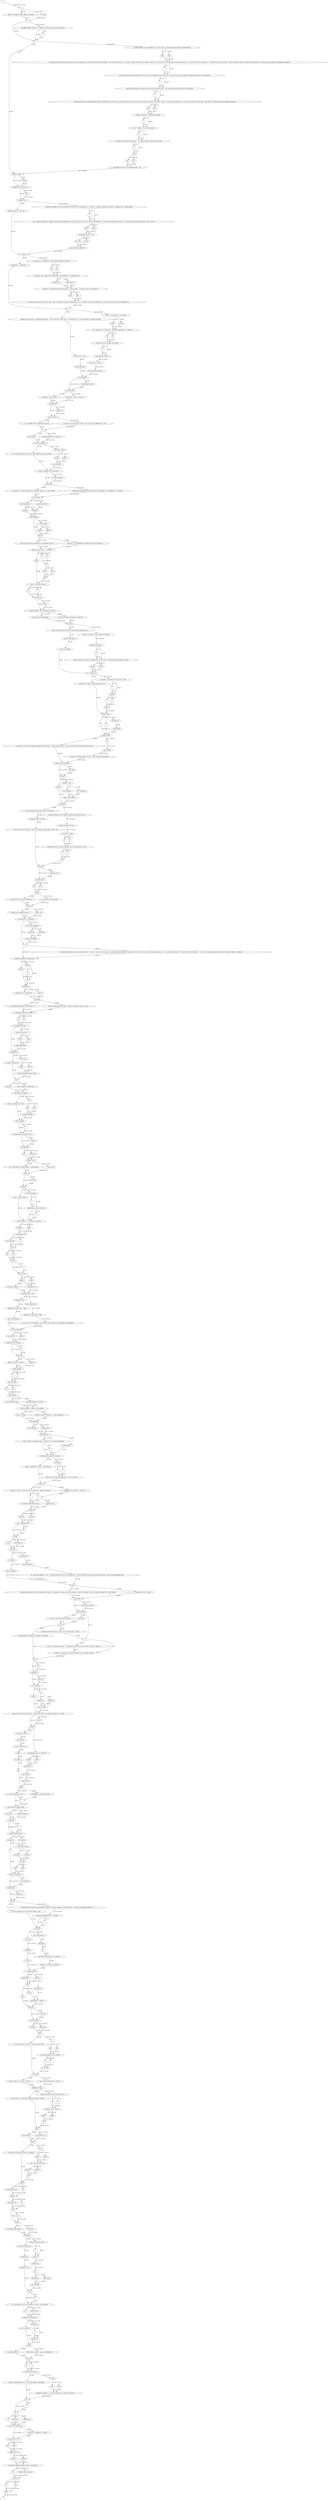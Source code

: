digraph G {
  v0 [label = ""];
  v1 [label = "§ "];
  v2 [label = "XXXVI . De quelques crimes difficiles à constater "];
  v3 [label = ". XXXI "];
  v4 [label = ". "];
  v5 [label = "Des délits difficiles à prouver . D ' APRÉS les principes que nous venons de poser "];
  v6 [label = ", "];
  v7 [label = "Il "];
  v8 [label = "paroîtra étrange à ceux qui réfléchissent , que la raison n ' ait presque jamais présidé à la législation des "];
  v9 [label = "y a "];
  v10 [label = "états "];
  v11 [label = "Etats "];
  v12 [label = ". Les crimes les plus atroces , les plus obscurs , les plus chimériques , & par conséquent les plus improbables , sont précisément ceux qu ' on a regardés comme constatés sur de simples conjectures , sur les preuves les moins solides & les plus équivoques . On croiroit que les loix & le magistrat n ' ont intérêt qu ' à prouver le délit , & non à chercher la vérité ; il semble que les législateurs n ' aient pas vu que le danger de condamner un innocent "];
  v13 [label = ", "];
  v14 [label = "croît en raison du peu de vraisemblance de son crime & de la probabilité de son innocence . On ne trouve point dans la plupart des hommes cette force & cette élévation "];
  v15 [label = ", "];
  v16 [label = "aussi nécessaires pour les grands crimes que pour les grandes vertus , cette énergie qui exalte à la fois les uns & les autres "];
  v17 [label = ", "];
  v18 [label = "au plus haut degré , & les produit presque toujours ensemble chez les nations qui se soutiennent moins par leur propre poids & la bonté constante de leurs loix , que par l ' activité du gouvernement & le concours des passions au bien public . Chez celles-là , les passions douces & affoiblies paroissent "];
  v19 [label = "plus "];
  v20 [label = "p1us "];
  v21 [label = "propres à maintenir l ' administration établie "];
  v22 [label = ", "];
  v23 [label = "qu ' à l ' améliorer . De ces observations "];
  v24 [label = ", "];
  v25 [label = "il résulte une conséquence importante , c ' est que les grands crimes dans une nation "];
  v26 [label = ", "];
  v27 [label = "ne "];
  v28 [label = "font "];
  v29 [label = "sont "];
  v30 [label = "pas toujours la preuve de son dépérissement . Il est "];
  v31 [label = "quelques crimes "];
  v32 [label = "trop "];
  v33 [label = "fréquens dans la Société , et "];
  v34 [label = "dont "];
  v35 [label = "en même tems "];
  v36 [label = "difficiles à prouver . Tels sont l "];
  v37 [label = "la preuve est difficile . Alors cette difficulté doit tenir lieu de la probabilité de l ' innocence ; & comme le danger qui résulte de l ' impunité est d ' autant moindre "];
  v38 [label = ", "];
  v39 [label = "que l ' espérance même de l ' impunité contribue peu à multiplier cette espece de délit , dont la source est tout-à-fait différente , on peut diminuer également la durée de l ' instruction & celle de la prescription : mais ce ne sont "];
  v40 [label = "pas-là "];
  v41 [label = "pas là "];
  v42 [label = "les principes récens ; & ne "];
  v43 [label = "voit-on "];
  v44 [label = "voit - on "];
  v45 [label = "pas dans les accusations d "];
  v46 [label = "' adultère , "];
  v47 [label = "par exemple , & de pédérastie ( crimes toujours difficiles à prouver ) "];
  v48 [label = "la pédérastie , l ' infanticide . "];
  v49 [label = "ne "];
  v50 [label = ",ne "];
  v51 [label = "voit-on pas , dis-je , admettre tyranniquement les présomptions , les conjectures , les "];
  v52 [label = "sémi-preuves ? "];
  v53 [label = "semi-preuves , "];
  v54 [label = "comme si l ' accusé pouvoit être partie innocent , partie coupable , & mériter à la fois d ' être absous & "];
  v55 [label = "puni . "];
  v56 [label = "punis "];
  v57 [label = "C ' est dans ce genre de délits sur-tout , que d ' après les barbares & injustes compilations qu ' on a osé donner pour regle aux magistrats , on voit les tortures exercer leur cruel empire sur "];
  v58 [label = "L ' "];
  v59 [label = "accusé , sur les témoins , sur la famille "];
  v60 [label = "adultère est un crime qui , considéré politiquement , doit son existence à deux causes , les mauvaises Loix , et cette attraction si puissante qui porte "];
  v61 [label = "entiere "];
  v62 [label = "entière "];
  v63 [label = "un sexe vers l ' autre . "];
  v64 [label = "de l ' infortuné qu ' on soupçonne . Considéré politiquement , l ' adultere a "];
  v65 [label = "[Cette attraction "];
  v66 [label = "la "];
  v67 [label = "sa "];
  v68 [label = "source dans les loix variables des hommes "];
  v69 [label = ", "];
  v70 [label = "& le penchant naturel d ' "];
  v71 [label = "un sexe vers l ' autre . "];
  v72 [label = "Cette attraction constante "];
  v73 [label = "est semblable "];
  v74 [label = "en beaucoup de choses "];
  v75 [label = "à la pesanteur "];
  v76 [label = "universelle . Comme celle-ci , "];
  v77 [label = "motrice de l ' univers , en ce qu ' "];
  v78 [label = "elle diminue "];
  v79 [label = "comme elle "];
  v80 [label = "par la distance "];
  v81 [label = ": si l ' une modifie tous les mouvemens du corps "];
  v82 [label = ", en ce que , tant que dure son activité , elle a sur toutes les affections de l ' ame "];
  v83 [label = ", l ' "];
  v84 [label = "autre affecte "];
  v85 [label = "action que la pesanteur exerce sur "];
  v86 [label = "tous les mouvemens "];
  v87 [label = "de l ' ame tant que dure son activité . Elles différent en ce que la gravité "];
  v88 [label = "des corps . Elle en "];
  v89 [label = "différe , "];
  v90 [label = "differe "];
  v91 [label = "en ce que celle-ci "];
  v92 [label = "se met en équilibre avec les obstacles "];
  v93 [label = "qu ' elle rencontre "];
  v94 [label = ", tandis que "];
  v95 [label = "la passion de l ' amour se fortifie par les obstacles mêmes .] Si j ' avois à parler "];
  v96 [label = "celle-là prend ordinairement une nouvelle force & augmente avec les difficultés . Si je parlois "];
  v97 [label = "à des Nations "];
  v98 [label = "encore privées des "];
  v99 [label = "chez lesquelles les "];
  v100 [label = "lumieres "];
  v101 [label = "lumières "];
  v102 [label = "de la Religion "];
  v103 [label = "n ' eussent point "];
  v104 [label = "pénétré "];
  v105 [label = "pénetré "];
  v106 [label = ", je "];
  v107 [label = "leur montrerois encore des différences considérables entre ce "];
  v108 [label = "dirois qu ' il y a une différence considérable entre cette espèce de "];
  v109 [label = "délit et tous les autres . L ' adultère "];
  v110 [label = "à "];
  v111 [label = "a "];
  v112 [label = "naît de "];
  v113 [label = "sa "];
  v114 [label = "source "];
  v115 [label = "fource "];
  v116 [label = "dans "];
  v117 [label = "l ' abus d ' un besoin constant "];
  v118 [label = "& "];
  v119 [label = ", "];
  v120 [label = "universel dans "];
  v121 [label = "toute "];
  v122 [label = "la nature humaine , besoin antérieur à la société "];
  v123 [label = "qui lui doit son établissement . "];
  v124 [label = "dont il est lui-même le fondateur ; tandis que "];
  v125 [label = "les autres "];
  v126 [label = "délits , destructeurs de la société , prennent leur origine dans les "];
  v127 [label = "crimes , au contraire , sont bien plutôt l ' effet des "];
  v128 [label = "passions du moment "];
  v129 [label = "passions du moment "];
  v130 [label = ". Ceux qui ont étudié "];
  v131 [label = ", "];
  v132 [label = "que des besoins de la nature , & tendent tous , plus ou moins , à la destruction de la société . Pour qui "];
  v133 [label = "connoît "];
  v134 [label = "connoit "];
  v135 [label = "l ' histoire et "];
  v136 [label = "l ' humanité , la tendance d ' un sexe vers l ' autre "];
  v137 [label = "la nature de l ' homme conjecturent que dans un "];
  v138 [label = ", "];
  v139 [label = "semble "];
  v140 [label = "( "];
  v141 [label = ", "];
  v142 [label = "dans le "];
  v143 [label = "même climat "];
  v144 [label = ", "];
  v145 [label = "ce besoin est "];
  v146 [label = ") "];
  v147 [label = "une quantité "];
  v148 [label = "toujours égale "];
  v149 [label = "et constante . Si cela étoit , il faudroit regarder comme inutiles , et même comme funestes , toutes les loix et les coutumes dont le but seroit de "];
  v150 [label = "à "];
  v151 [label = "une quantité "];
  v152 [label = "constante . Ce principe admis , toute loi , toute coutume qui cherchera à "];
  v153 [label = "diminuer la somme totale "];
  v154 [label = "des effets "];
  v155 [label = "de cette "];
  v156 [label = "quantité , sera "];
  v157 [label = "passion : "];
  v158 [label = "non - seulement "];
  v159 [label = "non-seulement "];
  v160 [label = "inutile , mais funeste , "];
  v161 [label = "parce que "];
  v162 [label = "son effet inévitable sera de charger une partie des citoyens de leurs "];
  v163 [label = "ces loix chargeroient une portion de la société de ses "];
  v164 [label = "propres besoins & de ceux "];
  v165 [label = "propres besoins et de ceux "];
  v166 [label = "des autres . Le parti "];
  v167 [label = "d ' une autre classe de Citoyens : celles-là au contraire seroient sages et utiles , qui "];
  v168 [label = "le "];
  v169 [label = "la "];
  v170 [label = "plus sage est donc d ' imiter en quelque sorte les moyens dont on se sert "];
  v171 [label = ", "];
  v172 [label = "; "];
  v173 [label = "en "];
  v174 [label = "suivant "];
  v175 [label = ", pour ainsi dire , "];
  v176 [label = "la pente douce "];
  v177 [label = "du "];
  v178 [label = "d ' un "];
  v179 [label = "fleuve "];
  v180 [label = ", en diviseroient le cours en un nombre de "];
  v181 [label = "qu ' on divise en tant de petits "];
  v182 [label = "rameaux "];
  v183 [label = "suffisant pour empêcher par-tout "];
  v184 [label = "égaux , que "];
  v185 [label = "la sécheresse et l ' inondation "];
  v186 [label = "se trouvent également "];
  v187 [label = "prévenues "];
  v188 [label = "prévenués "];
  v189 [label = "dans tous les points "];
  v190 [label = ". "];
  v191 [label = "[On voit ici la préuve de ce que j ' ai avancé ailleurs . C ' est que l ' auteur de cet ouvrage s ' est probablement par crainte enveloppé souvent de calculs & d ' une mystérieuse métaphysique . Si j ' ai traité le sujet délicat de l ' adultere avec plus de hardiesse , c ' est que j ' ai mieux pensé de mon siecle & de ma nation . Note de l ' éditeur .] "];
  v192 [label = "La fidélité conjugale est toujours plus "];
  v193 [label = "grande à "];
  v194 [label = "assurée "];
  v195 [label = ", "];
  v196 [label = "en "];
  v197 [label = "proportion "];
  v198 [label = "du nombre & de la liberté des "];
  v199 [label = "que les "];
  v200 [label = "mariages "];
  v201 [label = ": si les préjugés héréditaires les assortissent , si "];
  v202 [label = "sont plus nombreux et plus faciles ; lorsque le préjugé les assortit , et que "];
  v203 [label = "la puissance paternelle les forme "];
  v204 [label = "et "];
  v205 [label = "ou "];
  v206 [label = "les empêche à son gré , "];
  v207 [label = "leurs liens mal tissus "];
  v208 [label = ", seront "];
  v209 [label = "feront "];
  v210 [label = "bientôt rompus par "];
  v211 [label = "la galanterie "];
  v212 [label = "en rompt secrettement "];
  v213 [label = ", dont la force "];
  v214 [label = "secrete "];
  v215 [label = "secrète "];
  v216 [label = "trouvera de foibles obstacles dans "];
  v217 [label = "les "];
  v218 [label = "préceptes "];
  v219 [label = "liens , malgré les déclamations "];
  v220 [label = "des Moralistes vulgaires , "];
  v221 [label = "dont l ' occupation est de crier "];
  v222 [label = "sans "];
  v223 [label = "cesse "];
  v224 [label = "celle "];
  v225 [label = "occupés à déclamer "];
  v226 [label = "contre les effets "];
  v227 [label = ", "];
  v228 [label = "en pardonnant aux causes . Mais "];
  v229 [label = "toutes "];
  v230 [label = "ces réflexions "];
  v231 [label = "sont "];
  v232 [label = "deviennent "];
  v233 [label = "inutiles à ceux "];
  v234 [label = "qui , vivant dans la véritable Religion , connoissent des "];
  v235 [label = "chez qui les "];
  v236 [label = "motifs "];
  v237 [label = "plus "];
  v238 [label = "sublimes "];
  v239 [label = "de la vraie religion "];
  v240 [label = ", dont l ' action corrige "];
  v241 [label = ", "];
  v242 [label = "corrigent par leur action efficace "];
  v243 [label = ", "];
  v244 [label = "celle de la nature . L ' adultère est un délit si "];
  v245 [label = "instantané "];
  v246 [label = "fugitif "];
  v247 [label = ", si mystérieux , "];
  v248 [label = "il est tellement "];
  v249 [label = "si "];
  v250 [label = "caché "];
  v251 [label = "par "];
  v252 [label = "sous "];
  v253 [label = "le voile "];
  v254 [label = ", "];
  v255 [label = "dont les loix "];
  v256 [label = "mêmes "];
  v257 [label = "même "];
  v258 [label = "forcent de le couvrir , ( "];
  v259 [label = "l ' enveloppent ; ce "];
  v260 [label = "voile nécessaire , mais "];
  v261 [label = "transparent , qui "];
  v262 [label = "dont le foible tissu "];
  v263 [label = "augmente les charmes de l ' objet "];
  v264 [label = "augmente les charmes de l ' objet "];
  v265 [label = ", loin de les diminuer ) "];
  v266 [label = "qu ' il couvre , est si transparent ; les occasions sont si faciles & les conséquences si équivoques , "];
  v267 [label = "qu ' il est bien plus "];
  v268 [label = "au pouvoir du "];
  v269 [label = "aisé au "];
  v270 [label = "législateur de le prévenir "];
  v271 [label = ", "];
  v272 [label = "que de le "];
  v273 [label = "détruire , lorsqu ' il est étali "];
  v274 [label = "réprimer "];
  v275 [label = ". Règle générale "];
  v276 [label = ". "];
  v277 [label = ": "];
  v278 [label = "Dans tout délit "];
  v279 [label = "qui , "];
  v280 [label = ", qui "];
  v281 [label = "par sa nature "];
  v282 [label = ", doit presque toujours "];
  v283 [label = "doit nécessairement et souvent "];
  v284 [label = "demeurer impuni , la peine est un aiguillon "];
  v285 [label = "de plus . Lorsque "];
  v286 [label = "au crime . Telle est la nature de l ' esprit humain que "];
  v287 [label = "les difficultés "];
  v288 [label = "qui ne sont pas "];
  v289 [label = "ne sont point "];
  v290 [label = "insurmontables "];
  v291 [label = ", lorsqu ' elles ne se présentent pas à l ' homme sous un aspect décourageant "];
  v292 [label = ", ni trop grandes "];
  v293 [label = ", "];
  v294 [label = "relativement au degré d ' activité de "];
  v295 [label = "son esprit "];
  v296 [label = "chacun , embellissent l ' objet , et excitent plus "];
  v297 [label = "; "];
  v298 [label = ", "];
  v299 [label = "telle est la nature de son imagination , qu ' elle en est plus "];
  v300 [label = "vivement "];
  v301 [label = "excitée , qu ' elle s ' attache avec plus d ' ardeur sur l ' objet de ses desirs "];
  v302 [label = "l ' imagination à le poursuivre . Elles sont "];
  v303 [label = ". "];
  v304 [label = ", "];
  v305 [label = "pour ainsi dire , "];
  v306 [label = "Les obstacles deviennent comme "];
  v307 [label = "autant de "];
  v308 [label = "barrieres "];
  v309 [label = "barrières "];
  v310 [label = "qui l ' empêchent de s ' "];
  v311 [label = "en "];
  v312 [label = "écarter "];
  v313 [label = ", et qui "];
  v314 [label = "de cet objet & "];
  v315 [label = "la forcent "];
  v316 [label = "d ' en saisir "];
  v317 [label = "à en parcourir "];
  v318 [label = "tous les rapports "];
  v319 [label = "tous les rapports "];
  v320 [label = ", d ' où il résulte qu ' "];
  v321 [label = ". Or , dans cette agitation l ' ame s ' aisit bien plus fortement les côtés agréables de l ' objet vers lesquels elle est plus naturellement portée , que les côtés désagréables dont "];
  v322 [label = "elle s ' "];
  v323 [label = "occupe nécessairement de ceux d ' agrément & de plaisir , pour éloigner & exclure toutes les relations de crainte & de danger : telle est la marche constante de l ' esprit humain "];
  v324 [label = "éloigne autant qu ' elle peut "];
  v325 [label = ". La pédérastie "];
  v326 [label = ", que les loix punissent "];
  v327 [label = "si sévérement "];
  v328 [label = "[(1) Ce n ' est pas en France au moins ; "];
  v329 [label = "pu nie par "];
  v330 [label = "les loix "];
  v331 [label = ", et pour laquelle on employe si facilement ces tourmens "];
  v332 [label = "prononcent des peines séveres , mais on ne les exécute pas . En Italie "];
  v333 [label = ", "];
  v334 [label = "le riche s ' en exempte aisement , l ' imprudent peu aisé en est seul la victime . Note de l ' éditeur .] "];
  v335 [label = "& dont le seul soupçon a livré tant de malheureux à ces cruelles tortures "];
  v336 [label = "qui "];
  v337 [label = "ne "];
  v338 [label = "triomphent "];
  v339 [label = "que trop "];
  v340 [label = "de l ' innocence "];
  v341 [label = "même , a "];
  v342 [label = "; la "];
  v343 [label = "péderastie "];
  v344 [label = "pédérastie "];
  v345 [label = ", dis-je , prend "];
  v346 [label = "moins sa source dans les besoins de l ' homme isolé et libre , que dans les passions de l ' homme "];
  v347 [label = "social & "];
  v348 [label = "esclave "];
  v349 [label = "et réuni en société . "];
  v350 [label = "; si quelquefois elle est l ' effet de la "];
  v351 [label = "Elle est bien "];
  v352 [label = "satiété "];
  v353 [label = "satieté "];
  v354 [label = "moins l ' effet de la "];
  v355 [label = "des plaisirs , "];
  v356 [label = "satiété "];
  v357 [label = "elle est bien "];
  v358 [label = "des plaisirs , "];
  v359 [label = "plus souvent "];
  v360 [label = "que "];
  v361 [label = "celui "];
  v362 [label = "d ' une éducation fausse , qui "];
  v363 [label = "des défauts de cette éducation qui "];
  v364 [label = ", "];
  v365 [label = "pour rendre les hommes utiles "];
  v366 [label = "aux autres "];
  v367 [label = "à leurs semblables "];
  v368 [label = ", commence "];
  v369 [label = ", "];
  v370 [label = "par les rendre inutiles à "];
  v371 [label = "eux-mêmes "];
  v372 [label = "eux—mêmes "];
  v373 [label = ", "];
  v374 [label = "; c ' est ensuite de cette "];
  v375 [label = "education "];
  v376 [label = "éducation "];
  v377 [label = "qu ' elle "];
  v378 [label = "regne "];
  v379 [label = "règne "];
  v380 [label = "dans ces maisons où "];
  v381 [label = "l ' on rassemble "];
  v382 [label = "une jeunesse "];
  v383 [label = "nombreuse , "];
  v384 [label = "ardente "];
  v385 [label = "& séparée par des obstacles insurmontables du sexe que la nature commence à lui faire desirer , se prépare une vieillesse anticipée , en "];
  v386 [label = ", et où le commerce avec le sexe étant interdit , toute "];
  v387 [label = "consumant inutilement pour l ' humanité "];
  v388 [label = ", "];
  v389 [label = "la vigueur "];
  v390 [label = "que l ' âge "];
  v391 [label = "de la nature qui se "];
  v392 [label = "développe "];
  v393 [label = "développe "];
  v394 [label = "chez elle "];
  v395 [label = "se "];
  v396 [label = "consumant inutilement pour l ' humanité , "];
  v397 [label = "précipite l ' arrivée de la vieillesse "];
  v398 [label = ". L ' infanticide est "];
  v399 [label = "encore l ' "];
  v400 [label = "pareillement l ' "];
  v401 [label = "etfet presque "];
  v402 [label = "effet "];
  v403 [label = "presqu ' "];
  v404 [label = "de la "];
  v405 [label = "inévitable de l ' affreuse "];
  v406 [label = "situation "];
  v407 [label = "terrible "];
  v408 [label = "où se trouve une "];
  v409 [label = "personne "];
  v410 [label = "infortunée "];
  v411 [label = "qui "];
  v412 [label = "s ' est laissé séduire ou insulter . Forcée de choisir entre "];
  v413 [label = "a "];
  v414 [label = "cédé "];
  v415 [label = "céde "];
  v416 [label = "à sa propre foiblesse ou à la violence "];
  v417 [label = ": "];
  v418 [label = "; "];
  v419 [label = "d ' un côté "];
  v420 [label = "l ' infamie "];
  v421 [label = "pour elle-même , et la mort d ' un Etre "];
  v422 [label = ", de l ' autre la destruction d ' un être "];
  v423 [label = "incapable de sentir "];
  v424 [label = "la perte de la vie , comment ne préféreroit-elle pas ce dernier "];
  v425 [label = ", voilà le choix que les loix lui laissent à faire "];
  v426 [label = ". "];
  v427 [label = ": "];
  v428 [label = "Doutera-t-on qu ' elle ne "];
  v429 [label = "préfere "];
  v430 [label = "préfère "];
  v431 [label = "le "];
  v432 [label = "parti "];
  v433 [label = "pour éviter sa "];
  v434 [label = "qui la dérobe à la "];
  v435 [label = "honte "];
  v436 [label = "et celle de son malheureux enfant ? Le meilleur "];
  v437 [label = "& à la "];
  v438 [label = "misère "];
  v439 [label = "misere "];
  v440 [label = ", elle & le triste fruit de ses "];
  v441 [label = "plaisirs? "];
  v442 [label = "plaisirs ? "];
  v443 [label = "Le "];
  v444 [label = "moyen "];
  v445 [label = "le plus efficace pour "];
  v446 [label = "de "];
  v447 [label = "prévenir "];
  v448 [label = "cette espece de "];
  v449 [label = "ce "];
  v450 [label = "crime "];
  v451 [label = ", ce "];
  v452 [label = "seroit "];
  v453 [label = "de protéger efficacement "];
  v454 [label = "d ' assurer à "];
  v455 [label = "la foiblesse "];
  v456 [label = "contre cette espèce de "];
  v457 [label = "toute la protection des loix "];
  v458 [label = "tyrannie qui "];
  v459 [label = ", "];
  v460 [label = "exagère tous les "];
  v461 [label = "contre la "];
  v462 [label = "tyrannie qui "];
  v463 [label = "ne s ' "];
  v464 [label = "éleve guere "];
  v465 [label = "élève guères "];
  v466 [label = "que contre les "];
  v467 [label = "vices "];
  v468 [label = ", "];
  v469 [label = "qu ' on ne peut pas couvrir du manteau de la vertu . Je ne prétends "];
  v470 [label = "pas "];
  v471 [label = "point au reste "];
  v472 [label = "affoiblir la juste horreur "];
  v473 [label = "qu ' on a pour ces "];
  v474 [label = "que doivent "];
  v475 [label = ", "];
  v476 [label = "inspirer les "];
  v477 [label = "crimes "];
  v478 [label = ", mais indiquer leurs "];
  v479 [label = "dont je viens de parler : mais en en indiquant les "];
  v480 [label = "sources "];
  v481 [label = ": et "];
  v482 [label = ", "];
  v483 [label = "je me crois en droit d ' "];
  v484 [label = "en tirer "];
  v485 [label = "avancer ce principe général , qu ' on ne peut appeller précisément "];
  v486 [label = "cette "];
  v487 [label = "certe "];
  v488 [label = "conséquence générale , c ' est que la punition d ' un crime ne sauroit être "];
  v489 [label = "juste "];
  v490 [label = ", "];
  v491 [label = "ou "];
  v492 [label = ", ( "];
  v493 [label = "nécessaire , "];
  v494 [label = "nécéssaire ; "];
  v495 [label = "ce qui est la même chose "];
  v496 [label = ", ) necessaire , la punition d ' un crime "];
  v497 [label = ", tant que la loi n ' a "];
  v498 [label = "pas "];
  v499 [label = "point "];
  v500 [label = "employé pour le "];
  v501 [label = "prévenir , "];
  v502 [label = "prevenir "];
  v503 [label = "les meilleurs moyens possibles dans les circonstances "];
  v504 [label = "où "];
  v505 [label = "données dans lesquelles "];
  v506 [label = "se trouve "];
  v507 [label = "la "];
  v508 [label = "une "];
  v509 [label = "nation . "];
  v510 [label = ""];
  v0 -> v1 [label = "fr1766, fr1773, fr1782"];
  v1 -> v2 [label = "fr1766"];
  v1 -> v3 [label = "fr1773, fr1782"];
  v2 -> v4 [label = "fr1766"];
  v3 -> v4 [label = "fr1773, fr1782"];
  v4 -> v7 [label = "fr1766"];
  v4 -> v5 [label = "fr1773, fr1782"];
  v5 -> v7 [label = "fr1782"];
  v5 -> v6 [label = "fr1773"];
  v6 -> v7 [label = "fr1773"];
  v7 -> v8 [label = "fr1773, fr1782"];
  v7 -> v9 [label = "fr1766"];
  v8 -> v10 [label = "fr1782"];
  v8 -> v11 [label = "fr1773"];
  v9 -> v31 [label = "fr1766"];
  v10 -> v12 [label = "fr1782"];
  v11 -> v12 [label = "fr1773"];
  v12 -> v14 [label = "fr1782"];
  v12 -> v13 [label = "fr1773"];
  v13 -> v14 [label = "fr1773"];
  v14 -> v15 [label = "fr1773"];
  v14 -> v16 [label = "fr1782"];
  v15 -> v16 [label = "fr1773"];
  v16 -> v17 [label = "fr1773"];
  v16 -> v18 [label = "fr1782"];
  v17 -> v18 [label = "fr1773"];
  v18 -> v19 [label = "fr1773"];
  v18 -> v20 [label = "fr1782"];
  v19 -> v21 [label = "fr1773"];
  v20 -> v21 [label = "fr1782"];
  v21 -> v23 [label = "fr1782"];
  v21 -> v22 [label = "fr1773"];
  v22 -> v23 [label = "fr1773"];
  v23 -> v24 [label = "fr1773"];
  v23 -> v25 [label = "fr1782"];
  v24 -> v25 [label = "fr1773"];
  v25 -> v27 [label = "fr1782"];
  v25 -> v26 [label = "fr1773"];
  v26 -> v27 [label = "fr1773"];
  v27 -> v28 [label = "fr1782"];
  v27 -> v29 [label = "fr1773"];
  v28 -> v30 [label = "fr1782"];
  v29 -> v30 [label = "fr1773"];
  v30 -> v31 [label = "fr1773, fr1782"];
  v31 -> v32 [label = "fr1766"];
  v31 -> v33 [label = "fr1773, fr1782"];
  v32 -> v33 [label = "fr1766"];
  v33 -> v34 [label = "fr1773, fr1782"];
  v33 -> v35 [label = "fr1766"];
  v34 -> v35 [label = "fr1773, fr1782"];
  v35 -> v36 [label = "fr1766"];
  v35 -> v37 [label = "fr1773, fr1782"];
  v36 -> v46 [label = "fr1766"];
  v37 -> v39 [label = "fr1782"];
  v37 -> v38 [label = "fr1773"];
  v38 -> v39 [label = "fr1773"];
  v39 -> v40 [label = "fr1773"];
  v39 -> v41 [label = "fr1782"];
  v40 -> v42 [label = "fr1773"];
  v41 -> v42 [label = "fr1782"];
  v42 -> v43 [label = "fr1773"];
  v42 -> v44 [label = "fr1782"];
  v43 -> v45 [label = "fr1773"];
  v44 -> v45 [label = "fr1782"];
  v45 -> v46 [label = "fr1773, fr1782"];
  v46 -> v47 [label = "fr1773, fr1782"];
  v46 -> v48 [label = "fr1766"];
  v47 -> v49 [label = "fr1773"];
  v47 -> v50 [label = "fr1782"];
  v48 -> v58 [label = "fr1766"];
  v49 -> v51 [label = "fr1773"];
  v50 -> v51 [label = "fr1782"];
  v51 -> v52 [label = "fr1782"];
  v51 -> v53 [label = "fr1773"];
  v52 -> v54 [label = "fr1782"];
  v53 -> v54 [label = "fr1773"];
  v54 -> v55 [label = "fr1773"];
  v54 -> v56 [label = "fr1782"];
  v55 -> v57 [label = "fr1773"];
  v56 -> v57 [label = "fr1782"];
  v57 -> v58 [label = "fr1773, fr1782"];
  v58 -> v59 [label = "fr1773, fr1782"];
  v58 -> v60 [label = "fr1766"];
  v59 -> v61 [label = "fr1782"];
  v59 -> v62 [label = "fr1773"];
  v60 -> v63 [label = "fr1766"];
  v61 -> v64 [label = "fr1782"];
  v62 -> v64 [label = "fr1773"];
  v63 -> v65 [label = "fr1766"];
  v64 -> v66 [label = "fr1773"];
  v64 -> v67 [label = "fr1782"];
  v65 -> v73 [label = "fr1766"];
  v66 -> v68 [label = "fr1773"];
  v67 -> v68 [label = "fr1782"];
  v68 -> v69 [label = "fr1773"];
  v68 -> v70 [label = "fr1782"];
  v69 -> v70 [label = "fr1773"];
  v70 -> v71 [label = "fr1773, fr1782"];
  v71 -> v72 [label = "fr1773, fr1782"];
  v72 -> v73 [label = "fr1773, fr1782"];
  v73 -> v74 [label = "fr1766"];
  v73 -> v75 [label = "fr1773, fr1782"];
  v74 -> v75 [label = "fr1766"];
  v75 -> v76 [label = "fr1766"];
  v75 -> v77 [label = "fr1773, fr1782"];
  v76 -> v78 [label = "fr1766"];
  v77 -> v78 [label = "fr1773, fr1782"];
  v78 -> v80 [label = "fr1766"];
  v78 -> v79 [label = "fr1773, fr1782"];
  v79 -> v80 [label = "fr1773, fr1782"];
  v80 -> v81 [label = "fr1766"];
  v80 -> v82 [label = "fr1773, fr1782"];
  v81 -> v83 [label = "fr1766"];
  v82 -> v83 [label = "fr1773, fr1782"];
  v83 -> v84 [label = "fr1766"];
  v83 -> v85 [label = "fr1773, fr1782"];
  v84 -> v86 [label = "fr1766"];
  v85 -> v86 [label = "fr1773, fr1782"];
  v86 -> v87 [label = "fr1766"];
  v86 -> v88 [label = "fr1773, fr1782"];
  v87 -> v92 [label = "fr1766"];
  v88 -> v89 [label = "fr1773"];
  v88 -> v90 [label = "fr1782"];
  v89 -> v91 [label = "fr1773"];
  v90 -> v91 [label = "fr1782"];
  v91 -> v92 [label = "fr1773, fr1782"];
  v92 -> v93 [label = "fr1773, fr1782"];
  v92 -> v94 [label = "fr1766"];
  v93 -> v94 [label = "fr1773, fr1782"];
  v94 -> v95 [label = "fr1766"];
  v94 -> v96 [label = "fr1773, fr1782"];
  v95 -> v97 [label = "fr1766"];
  v96 -> v97 [label = "fr1773, fr1782"];
  v97 -> v98 [label = "fr1766"];
  v97 -> v99 [label = "fr1773, fr1782"];
  v98 -> v101 [label = "fr1766"];
  v99 -> v100 [label = "fr1782"];
  v99 -> v101 [label = "fr1773"];
  v100 -> v102 [label = "fr1782"];
  v101 -> v102 [label = "fr1766, fr1773"];
  v102 -> v106 [label = "fr1766"];
  v102 -> v103 [label = "fr1773, fr1782"];
  v103 -> v104 [label = "fr1782"];
  v103 -> v105 [label = "fr1773"];
  v104 -> v106 [label = "fr1782"];
  v105 -> v106 [label = "fr1773"];
  v106 -> v107 [label = "fr1773, fr1782"];
  v106 -> v108 [label = "fr1766"];
  v107 -> v109 [label = "fr1773, fr1782"];
  v108 -> v109 [label = "fr1766"];
  v109 -> v110 [label = "fr1773"];
  v109 -> v111 [label = "fr1782"];
  v109 -> v112 [label = "fr1766"];
  v110 -> v113 [label = "fr1773"];
  v111 -> v113 [label = "fr1782"];
  v112 -> v117 [label = "fr1766"];
  v113 -> v114 [label = "fr1773"];
  v113 -> v115 [label = "fr1782"];
  v114 -> v116 [label = "fr1773"];
  v115 -> v116 [label = "fr1782"];
  v116 -> v117 [label = "fr1773, fr1782"];
  v117 -> v118 [label = "fr1773, fr1782"];
  v117 -> v119 [label = "fr1766"];
  v118 -> v120 [label = "fr1773, fr1782"];
  v119 -> v120 [label = "fr1766"];
  v120 -> v121 [label = "fr1773, fr1782"];
  v120 -> v122 [label = "fr1766"];
  v121 -> v122 [label = "fr1773, fr1782"];
  v122 -> v123 [label = "fr1773, fr1782"];
  v122 -> v124 [label = "fr1766"];
  v123 -> v125 [label = "fr1773, fr1782"];
  v124 -> v125 [label = "fr1766"];
  v125 -> v126 [label = "fr1766"];
  v125 -> v127 [label = "fr1773, fr1782"];
  v126 -> v128 [label = "fr1766"];
  v127 -> v129 [label = "fr1773, fr1782"];
  v128 -> v130 [label = "fr1766"];
  v129 -> v131 [label = "fr1773"];
  v129 -> v132 [label = "fr1782"];
  v130 -> v135 [label = "fr1766"];
  v131 -> v132 [label = "fr1773"];
  v132 -> v133 [label = "fr1782"];
  v132 -> v134 [label = "fr1773"];
  v133 -> v135 [label = "fr1782"];
  v134 -> v135 [label = "fr1773"];
  v135 -> v136 [label = "fr1773, fr1782"];
  v135 -> v137 [label = "fr1766"];
  v136 -> v139 [label = "fr1782"];
  v136 -> v138 [label = "fr1773"];
  v137 -> v143 [label = "fr1766"];
  v138 -> v139 [label = "fr1773"];
  v139 -> v140 [label = "fr1773"];
  v139 -> v141 [label = "fr1782"];
  v140 -> v142 [label = "fr1773"];
  v141 -> v142 [label = "fr1782"];
  v142 -> v143 [label = "fr1773, fr1782"];
  v143 -> v144 [label = "fr1782"];
  v143 -> v145 [label = "fr1766"];
  v143 -> v146 [label = "fr1773"];
  v144 -> v148 [label = "fr1782"];
  v145 -> v147 [label = "fr1766"];
  v146 -> v148 [label = "fr1773"];
  v147 -> v148 [label = "fr1766"];
  v148 -> v149 [label = "fr1766"];
  v148 -> v150 [label = "fr1773, fr1782"];
  v149 -> v153 [label = "fr1766"];
  v150 -> v151 [label = "fr1773, fr1782"];
  v151 -> v152 [label = "fr1773, fr1782"];
  v152 -> v153 [label = "fr1773, fr1782"];
  v153 -> v154 [label = "fr1766"];
  v153 -> v155 [label = "fr1773, fr1782"];
  v154 -> v155 [label = "fr1766"];
  v155 -> v156 [label = "fr1773, fr1782"];
  v155 -> v157 [label = "fr1766"];
  v156 -> v158 [label = "fr1782"];
  v156 -> v159 [label = "fr1773"];
  v157 -> v161 [label = "fr1766"];
  v158 -> v160 [label = "fr1782"];
  v159 -> v160 [label = "fr1773"];
  v160 -> v161 [label = "fr1773, fr1782"];
  v161 -> v162 [label = "fr1773, fr1782"];
  v161 -> v163 [label = "fr1766"];
  v162 -> v164 [label = "fr1773, fr1782"];
  v163 -> v165 [label = "fr1766"];
  v164 -> v166 [label = "fr1773, fr1782"];
  v165 -> v167 [label = "fr1766"];
  v166 -> v168 [label = "fr1773"];
  v166 -> v169 [label = "fr1782"];
  v167 -> v174 [label = "fr1766"];
  v168 -> v170 [label = "fr1773"];
  v169 -> v170 [label = "fr1782"];
  v170 -> v171 [label = "fr1773"];
  v170 -> v172 [label = "fr1782"];
  v171 -> v173 [label = "fr1773"];
  v172 -> v173 [label = "fr1782"];
  v173 -> v174 [label = "fr1773, fr1782"];
  v174 -> v176 [label = "fr1773, fr1782"];
  v174 -> v175 [label = "fr1766"];
  v175 -> v176 [label = "fr1766"];
  v176 -> v177 [label = "fr1766"];
  v176 -> v178 [label = "fr1773, fr1782"];
  v177 -> v179 [label = "fr1766"];
  v178 -> v179 [label = "fr1773, fr1782"];
  v179 -> v180 [label = "fr1766"];
  v179 -> v181 [label = "fr1773, fr1782"];
  v180 -> v182 [label = "fr1766"];
  v181 -> v182 [label = "fr1773, fr1782"];
  v182 -> v183 [label = "fr1766"];
  v182 -> v184 [label = "fr1773, fr1782"];
  v183 -> v185 [label = "fr1766"];
  v184 -> v185 [label = "fr1773, fr1782"];
  v185 -> v186 [label = "fr1773, fr1782"];
  v185 -> v190 [label = "fr1766"];
  v186 -> v187 [label = "fr1782"];
  v186 -> v188 [label = "fr1773"];
  v187 -> v189 [label = "fr1782"];
  v188 -> v189 [label = "fr1773"];
  v189 -> v190 [label = "fr1773, fr1782"];
  v190 -> v191 [label = "fr1782"];
  v190 -> v192 [label = "fr1766, fr1773"];
  v191 -> v192 [label = "fr1782"];
  v192 -> v193 [label = "fr1766"];
  v192 -> v194 [label = "fr1773, fr1782"];
  v193 -> v197 [label = "fr1766"];
  v194 -> v195 [label = "fr1773"];
  v194 -> v196 [label = "fr1782"];
  v195 -> v196 [label = "fr1773"];
  v196 -> v197 [label = "fr1773, fr1782"];
  v197 -> v198 [label = "fr1773, fr1782"];
  v197 -> v199 [label = "fr1766"];
  v198 -> v200 [label = "fr1773, fr1782"];
  v199 -> v200 [label = "fr1766"];
  v200 -> v201 [label = "fr1773, fr1782"];
  v200 -> v202 [label = "fr1766"];
  v201 -> v203 [label = "fr1773, fr1782"];
  v202 -> v203 [label = "fr1766"];
  v203 -> v204 [label = "fr1766"];
  v203 -> v205 [label = "fr1773, fr1782"];
  v204 -> v206 [label = "fr1766"];
  v205 -> v206 [label = "fr1773, fr1782"];
  v206 -> v211 [label = "fr1766"];
  v206 -> v207 [label = "fr1773, fr1782"];
  v207 -> v208 [label = "fr1773"];
  v207 -> v209 [label = "fr1782"];
  v208 -> v210 [label = "fr1773"];
  v209 -> v210 [label = "fr1782"];
  v210 -> v211 [label = "fr1773, fr1782"];
  v211 -> v212 [label = "fr1766"];
  v211 -> v213 [label = "fr1773, fr1782"];
  v212 -> v217 [label = "fr1766"];
  v213 -> v214 [label = "fr1782"];
  v213 -> v215 [label = "fr1773"];
  v214 -> v216 [label = "fr1782"];
  v215 -> v216 [label = "fr1773"];
  v216 -> v217 [label = "fr1773, fr1782"];
  v217 -> v218 [label = "fr1773, fr1782"];
  v217 -> v219 [label = "fr1766"];
  v218 -> v220 [label = "fr1773, fr1782"];
  v219 -> v220 [label = "fr1766"];
  v220 -> v221 [label = "fr1766"];
  v220 -> v222 [label = "fr1773, fr1782"];
  v221 -> v226 [label = "fr1766"];
  v222 -> v223 [label = "fr1782"];
  v222 -> v224 [label = "fr1773"];
  v223 -> v225 [label = "fr1782"];
  v224 -> v225 [label = "fr1773"];
  v225 -> v226 [label = "fr1773, fr1782"];
  v226 -> v227 [label = "fr1773, fr1782"];
  v226 -> v228 [label = "fr1766"];
  v227 -> v228 [label = "fr1773, fr1782"];
  v228 -> v230 [label = "fr1773, fr1782"];
  v228 -> v229 [label = "fr1766"];
  v229 -> v230 [label = "fr1766"];
  v230 -> v231 [label = "fr1766"];
  v230 -> v232 [label = "fr1773, fr1782"];
  v231 -> v233 [label = "fr1766"];
  v232 -> v233 [label = "fr1773, fr1782"];
  v233 -> v234 [label = "fr1766"];
  v233 -> v235 [label = "fr1773, fr1782"];
  v234 -> v236 [label = "fr1766"];
  v235 -> v236 [label = "fr1773, fr1782"];
  v236 -> v237 [label = "fr1766"];
  v236 -> v238 [label = "fr1773, fr1782"];
  v237 -> v238 [label = "fr1766"];
  v238 -> v239 [label = "fr1773, fr1782"];
  v238 -> v240 [label = "fr1766"];
  v239 -> v241 [label = "fr1773"];
  v239 -> v242 [label = "fr1782"];
  v240 -> v244 [label = "fr1766"];
  v241 -> v242 [label = "fr1773"];
  v242 -> v243 [label = "fr1773"];
  v242 -> v244 [label = "fr1782"];
  v243 -> v244 [label = "fr1773"];
  v244 -> v245 [label = "fr1773, fr1782"];
  v244 -> v246 [label = "fr1766"];
  v245 -> v247 [label = "fr1773, fr1782"];
  v246 -> v247 [label = "fr1766"];
  v247 -> v248 [label = "fr1773, fr1782"];
  v247 -> v249 [label = "fr1766"];
  v248 -> v250 [label = "fr1773, fr1782"];
  v249 -> v250 [label = "fr1766"];
  v250 -> v251 [label = "fr1766"];
  v250 -> v252 [label = "fr1773, fr1782"];
  v251 -> v253 [label = "fr1766"];
  v252 -> v253 [label = "fr1773, fr1782"];
  v253 -> v254 [label = "fr1773"];
  v253 -> v255 [label = "fr1766, fr1782"];
  v254 -> v255 [label = "fr1773"];
  v255 -> v256 [label = "fr1766, fr1773"];
  v255 -> v257 [label = "fr1782"];
  v256 -> v258 [label = "fr1766"];
  v256 -> v259 [label = "fr1773"];
  v257 -> v259 [label = "fr1782"];
  v258 -> v260 [label = "fr1766"];
  v259 -> v260 [label = "fr1773, fr1782"];
  v260 -> v261 [label = "fr1766"];
  v260 -> v262 [label = "fr1773, fr1782"];
  v261 -> v263 [label = "fr1766"];
  v262 -> v264 [label = "fr1773, fr1782"];
  v263 -> v265 [label = "fr1766"];
  v264 -> v266 [label = "fr1773, fr1782"];
  v265 -> v267 [label = "fr1766"];
  v266 -> v267 [label = "fr1773, fr1782"];
  v267 -> v268 [label = "fr1766"];
  v267 -> v269 [label = "fr1773, fr1782"];
  v268 -> v270 [label = "fr1766"];
  v269 -> v270 [label = "fr1773, fr1782"];
  v270 -> v272 [label = "fr1773, fr1782"];
  v270 -> v271 [label = "fr1766"];
  v271 -> v272 [label = "fr1766"];
  v272 -> v273 [label = "fr1766"];
  v272 -> v274 [label = "fr1773, fr1782"];
  v273 -> v275 [label = "fr1766"];
  v274 -> v275 [label = "fr1773, fr1782"];
  v275 -> v276 [label = "fr1766"];
  v275 -> v277 [label = "fr1773, fr1782"];
  v276 -> v278 [label = "fr1766"];
  v277 -> v278 [label = "fr1773, fr1782"];
  v278 -> v279 [label = "fr1782"];
  v278 -> v280 [label = "fr1766, fr1773"];
  v279 -> v281 [label = "fr1782"];
  v280 -> v281 [label = "fr1766, fr1773"];
  v281 -> v282 [label = "fr1773, fr1782"];
  v281 -> v283 [label = "fr1766"];
  v282 -> v284 [label = "fr1773, fr1782"];
  v283 -> v284 [label = "fr1766"];
  v284 -> v285 [label = "fr1773, fr1782"];
  v284 -> v286 [label = "fr1766"];
  v285 -> v287 [label = "fr1773, fr1782"];
  v286 -> v287 [label = "fr1766"];
  v287 -> v288 [label = "fr1766"];
  v287 -> v289 [label = "fr1773, fr1782"];
  v288 -> v290 [label = "fr1766"];
  v289 -> v290 [label = "fr1773, fr1782"];
  v290 -> v291 [label = "fr1773, fr1782"];
  v290 -> v292 [label = "fr1766"];
  v291 -> v294 [label = "fr1782"];
  v291 -> v293 [label = "fr1773"];
  v292 -> v294 [label = "fr1766"];
  v293 -> v294 [label = "fr1773"];
  v294 -> v295 [label = "fr1773, fr1782"];
  v294 -> v296 [label = "fr1766"];
  v295 -> v297 [label = "fr1773"];
  v295 -> v298 [label = "fr1782"];
  v296 -> v300 [label = "fr1766"];
  v297 -> v299 [label = "fr1773"];
  v298 -> v299 [label = "fr1782"];
  v299 -> v300 [label = "fr1773, fr1782"];
  v300 -> v301 [label = "fr1773, fr1782"];
  v300 -> v302 [label = "fr1766"];
  v301 -> v303 [label = "fr1773"];
  v301 -> v304 [label = "fr1782"];
  v302 -> v304 [label = "fr1766"];
  v303 -> v306 [label = "fr1773"];
  v304 -> v305 [label = "fr1766"];
  v304 -> v306 [label = "fr1782"];
  v305 -> v307 [label = "fr1766"];
  v306 -> v307 [label = "fr1773, fr1782"];
  v307 -> v308 [label = "fr1766, fr1782"];
  v307 -> v309 [label = "fr1773"];
  v308 -> v310 [label = "fr1766, fr1782"];
  v309 -> v310 [label = "fr1773"];
  v310 -> v312 [label = "fr1773, fr1782"];
  v310 -> v311 [label = "fr1766"];
  v311 -> v312 [label = "fr1766"];
  v312 -> v313 [label = "fr1766"];
  v312 -> v314 [label = "fr1773, fr1782"];
  v313 -> v315 [label = "fr1766"];
  v314 -> v315 [label = "fr1773, fr1782"];
  v315 -> v316 [label = "fr1773, fr1782"];
  v315 -> v317 [label = "fr1766"];
  v316 -> v318 [label = "fr1773, fr1782"];
  v317 -> v319 [label = "fr1766"];
  v318 -> v320 [label = "fr1773, fr1782"];
  v319 -> v321 [label = "fr1766"];
  v320 -> v322 [label = "fr1773, fr1782"];
  v321 -> v322 [label = "fr1766"];
  v322 -> v323 [label = "fr1773, fr1782"];
  v322 -> v324 [label = "fr1766"];
  v323 -> v325 [label = "fr1773, fr1782"];
  v324 -> v325 [label = "fr1766"];
  v325 -> v326 [label = "fr1773, fr1782"];
  v325 -> v327 [label = "fr1766"];
  v326 -> v327 [label = "fr1773, fr1782"];
  v327 -> v333 [label = "fr1773"];
  v327 -> v328 [label = "fr1782"];
  v327 -> v329 [label = "fr1766"];
  v328 -> v330 [label = "fr1782"];
  v329 -> v330 [label = "fr1766"];
  v330 -> v331 [label = "fr1766"];
  v330 -> v332 [label = "fr1782"];
  v331 -> v336 [label = "fr1766"];
  v332 -> v333 [label = "fr1782"];
  v333 -> v335 [label = "fr1773"];
  v333 -> v334 [label = "fr1782"];
  v334 -> v335 [label = "fr1782"];
  v335 -> v336 [label = "fr1773, fr1782"];
  v336 -> v338 [label = "fr1766"];
  v336 -> v337 [label = "fr1773, fr1782"];
  v337 -> v338 [label = "fr1773, fr1782"];
  v338 -> v340 [label = "fr1766"];
  v338 -> v339 [label = "fr1773, fr1782"];
  v339 -> v340 [label = "fr1773, fr1782"];
  v340 -> v341 [label = "fr1766"];
  v340 -> v342 [label = "fr1773, fr1782"];
  v341 -> v346 [label = "fr1766"];
  v342 -> v343 [label = "fr1782"];
  v342 -> v344 [label = "fr1773"];
  v343 -> v345 [label = "fr1782"];
  v344 -> v345 [label = "fr1773"];
  v345 -> v346 [label = "fr1773, fr1782"];
  v346 -> v347 [label = "fr1773, fr1782"];
  v346 -> v348 [label = "fr1766"];
  v347 -> v348 [label = "fr1773, fr1782"];
  v348 -> v349 [label = "fr1766"];
  v348 -> v350 [label = "fr1773, fr1782"];
  v349 -> v351 [label = "fr1766"];
  v350 -> v352 [label = "fr1782"];
  v350 -> v353 [label = "fr1773"];
  v351 -> v354 [label = "fr1766"];
  v352 -> v355 [label = "fr1782"];
  v353 -> v355 [label = "fr1773"];
  v354 -> v356 [label = "fr1766"];
  v355 -> v357 [label = "fr1773, fr1782"];
  v356 -> v358 [label = "fr1766"];
  v357 -> v359 [label = "fr1773, fr1782"];
  v358 -> v360 [label = "fr1766"];
  v359 -> v361 [label = "fr1773, fr1782"];
  v360 -> v361 [label = "fr1766"];
  v361 -> v362 [label = "fr1773, fr1782"];
  v361 -> v363 [label = "fr1766"];
  v362 -> v364 [label = "fr1782"];
  v362 -> v365 [label = "fr1773"];
  v363 -> v364 [label = "fr1766"];
  v364 -> v365 [label = "fr1766, fr1782"];
  v365 -> v366 [label = "fr1766"];
  v365 -> v367 [label = "fr1773, fr1782"];
  v366 -> v368 [label = "fr1766"];
  v367 -> v368 [label = "fr1773, fr1782"];
  v368 -> v370 [label = "fr1766, fr1773"];
  v368 -> v369 [label = "fr1782"];
  v369 -> v370 [label = "fr1782"];
  v370 -> v371 [label = "fr1766, fr1773"];
  v370 -> v372 [label = "fr1782"];
  v371 -> v374 [label = "fr1773"];
  v371 -> v373 [label = "fr1766"];
  v372 -> v374 [label = "fr1782"];
  v373 -> v380 [label = "fr1766"];
  v374 -> v375 [label = "fr1782"];
  v374 -> v376 [label = "fr1773"];
  v375 -> v377 [label = "fr1782"];
  v376 -> v377 [label = "fr1773"];
  v377 -> v378 [label = "fr1782"];
  v377 -> v379 [label = "fr1773"];
  v378 -> v380 [label = "fr1782"];
  v379 -> v380 [label = "fr1773"];
  v380 -> v382 [label = "fr1773, fr1782"];
  v380 -> v381 [label = "fr1766"];
  v381 -> v382 [label = "fr1766"];
  v382 -> v383 [label = "fr1773, fr1782"];
  v382 -> v384 [label = "fr1766"];
  v383 -> v384 [label = "fr1773, fr1782"];
  v384 -> v385 [label = "fr1773, fr1782"];
  v384 -> v386 [label = "fr1766"];
  v385 -> v387 [label = "fr1773, fr1782"];
  v386 -> v389 [label = "fr1766"];
  v387 -> v389 [label = "fr1782"];
  v387 -> v388 [label = "fr1773"];
  v388 -> v389 [label = "fr1773"];
  v389 -> v390 [label = "fr1773, fr1782"];
  v389 -> v391 [label = "fr1766"];
  v390 -> v392 [label = "fr1773, fr1782"];
  v391 -> v393 [label = "fr1766"];
  v392 -> v394 [label = "fr1773, fr1782"];
  v393 -> v395 [label = "fr1766"];
  v394 -> v398 [label = "fr1773, fr1782"];
  v395 -> v396 [label = "fr1766"];
  v396 -> v397 [label = "fr1766"];
  v397 -> v398 [label = "fr1766"];
  v398 -> v399 [label = "fr1773, fr1782"];
  v398 -> v400 [label = "fr1766"];
  v399 -> v401 [label = "fr1773"];
  v399 -> v402 [label = "fr1782"];
  v400 -> v402 [label = "fr1766"];
  v401 -> v405 [label = "fr1773"];
  v402 -> v403 [label = "fr1782"];
  v402 -> v404 [label = "fr1766"];
  v403 -> v405 [label = "fr1782"];
  v404 -> v406 [label = "fr1766"];
  v405 -> v406 [label = "fr1773, fr1782"];
  v406 -> v408 [label = "fr1773, fr1782"];
  v406 -> v407 [label = "fr1766"];
  v407 -> v408 [label = "fr1766"];
  v408 -> v409 [label = "fr1766"];
  v408 -> v410 [label = "fr1773, fr1782"];
  v409 -> v411 [label = "fr1766"];
  v410 -> v411 [label = "fr1773, fr1782"];
  v411 -> v412 [label = "fr1766"];
  v411 -> v413 [label = "fr1773, fr1782"];
  v412 -> v420 [label = "fr1766"];
  v413 -> v414 [label = "fr1782"];
  v413 -> v415 [label = "fr1773"];
  v414 -> v416 [label = "fr1782"];
  v415 -> v416 [label = "fr1773"];
  v416 -> v417 [label = "fr1782"];
  v416 -> v418 [label = "fr1773"];
  v417 -> v419 [label = "fr1782"];
  v418 -> v419 [label = "fr1773"];
  v419 -> v420 [label = "fr1773, fr1782"];
  v420 -> v421 [label = "fr1766"];
  v420 -> v422 [label = "fr1773, fr1782"];
  v421 -> v423 [label = "fr1766"];
  v422 -> v423 [label = "fr1773, fr1782"];
  v423 -> v424 [label = "fr1766"];
  v423 -> v425 [label = "fr1773, fr1782"];
  v424 -> v432 [label = "fr1766"];
  v425 -> v426 [label = "fr1782"];
  v425 -> v427 [label = "fr1773"];
  v426 -> v428 [label = "fr1782"];
  v427 -> v428 [label = "fr1773"];
  v428 -> v429 [label = "fr1782"];
  v428 -> v430 [label = "fr1773"];
  v429 -> v431 [label = "fr1782"];
  v430 -> v431 [label = "fr1773"];
  v431 -> v432 [label = "fr1773, fr1782"];
  v432 -> v433 [label = "fr1766"];
  v432 -> v434 [label = "fr1773, fr1782"];
  v433 -> v435 [label = "fr1766"];
  v434 -> v435 [label = "fr1773, fr1782"];
  v435 -> v436 [label = "fr1766"];
  v435 -> v437 [label = "fr1773, fr1782"];
  v436 -> v444 [label = "fr1766"];
  v437 -> v438 [label = "fr1773"];
  v437 -> v439 [label = "fr1782"];
  v438 -> v440 [label = "fr1773"];
  v439 -> v440 [label = "fr1782"];
  v440 -> v441 [label = "fr1773"];
  v440 -> v442 [label = "fr1782"];
  v441 -> v443 [label = "fr1773"];
  v442 -> v443 [label = "fr1782"];
  v443 -> v444 [label = "fr1773, fr1782"];
  v444 -> v445 [label = "fr1773, fr1782"];
  v444 -> v446 [label = "fr1766"];
  v445 -> v447 [label = "fr1773, fr1782"];
  v446 -> v447 [label = "fr1766"];
  v447 -> v448 [label = "fr1773, fr1782"];
  v447 -> v449 [label = "fr1766"];
  v448 -> v450 [label = "fr1773, fr1782"];
  v449 -> v450 [label = "fr1766"];
  v450 -> v452 [label = "fr1766"];
  v450 -> v451 [label = "fr1773, fr1782"];
  v451 -> v452 [label = "fr1773, fr1782"];
  v452 -> v453 [label = "fr1766"];
  v452 -> v454 [label = "fr1773, fr1782"];
  v453 -> v455 [label = "fr1766"];
  v454 -> v455 [label = "fr1773, fr1782"];
  v455 -> v456 [label = "fr1766"];
  v455 -> v457 [label = "fr1773, fr1782"];
  v456 -> v458 [label = "fr1766"];
  v457 -> v459 [label = "fr1773"];
  v457 -> v461 [label = "fr1782"];
  v458 -> v460 [label = "fr1766"];
  v459 -> v461 [label = "fr1773"];
  v460 -> v467 [label = "fr1766"];
  v461 -> v462 [label = "fr1773, fr1782"];
  v462 -> v463 [label = "fr1773, fr1782"];
  v463 -> v464 [label = "fr1782"];
  v463 -> v465 [label = "fr1773"];
  v464 -> v466 [label = "fr1782"];
  v465 -> v466 [label = "fr1773"];
  v466 -> v467 [label = "fr1773, fr1782"];
  v467 -> v468 [label = "fr1773"];
  v467 -> v469 [label = "fr1766, fr1782"];
  v468 -> v469 [label = "fr1773"];
  v469 -> v470 [label = "fr1766"];
  v469 -> v471 [label = "fr1773, fr1782"];
  v470 -> v472 [label = "fr1766"];
  v471 -> v472 [label = "fr1773, fr1782"];
  v472 -> v473 [label = "fr1766"];
  v472 -> v474 [label = "fr1773, fr1782"];
  v473 -> v477 [label = "fr1766"];
  v474 -> v476 [label = "fr1773"];
  v474 -> v475 [label = "fr1782"];
  v475 -> v476 [label = "fr1782"];
  v476 -> v477 [label = "fr1773, fr1782"];
  v477 -> v478 [label = "fr1766"];
  v477 -> v479 [label = "fr1773, fr1782"];
  v478 -> v480 [label = "fr1766"];
  v479 -> v480 [label = "fr1773, fr1782"];
  v480 -> v481 [label = "fr1766"];
  v480 -> v482 [label = "fr1773, fr1782"];
  v481 -> v483 [label = "fr1766"];
  v482 -> v483 [label = "fr1773, fr1782"];
  v483 -> v484 [label = "fr1773, fr1782"];
  v483 -> v485 [label = "fr1766"];
  v484 -> v486 [label = "fr1782"];
  v484 -> v487 [label = "fr1773"];
  v485 -> v489 [label = "fr1766"];
  v486 -> v488 [label = "fr1782"];
  v487 -> v488 [label = "fr1773"];
  v488 -> v489 [label = "fr1773, fr1782"];
  v489 -> v491 [label = "fr1773, fr1782"];
  v489 -> v490 [label = "fr1766"];
  v490 -> v491 [label = "fr1766"];
  v491 -> v492 [label = "fr1766"];
  v491 -> v493 [label = "fr1773"];
  v491 -> v494 [label = "fr1782"];
  v492 -> v495 [label = "fr1766"];
  v493 -> v495 [label = "fr1773"];
  v494 -> v495 [label = "fr1782"];
  v495 -> v497 [label = "fr1773, fr1782"];
  v495 -> v496 [label = "fr1766"];
  v496 -> v497 [label = "fr1766"];
  v497 -> v498 [label = "fr1766"];
  v497 -> v499 [label = "fr1773, fr1782"];
  v498 -> v500 [label = "fr1766"];
  v499 -> v500 [label = "fr1773, fr1782"];
  v500 -> v501 [label = "fr1773, fr1782"];
  v500 -> v502 [label = "fr1766"];
  v501 -> v503 [label = "fr1773, fr1782"];
  v502 -> v503 [label = "fr1766"];
  v503 -> v504 [label = "fr1773, fr1782"];
  v503 -> v505 [label = "fr1766"];
  v504 -> v506 [label = "fr1773, fr1782"];
  v505 -> v506 [label = "fr1766"];
  v506 -> v507 [label = "fr1773, fr1782"];
  v506 -> v508 [label = "fr1766"];
  v507 -> v509 [label = "fr1773, fr1782"];
  v508 -> v509 [label = "fr1766"];
  v509 -> v510 [label = "fr1766, fr1773, fr1782"];
  v356 -> v352 [ color = "lightgray", style = "dashed" arrowhead = "none", arrowtail = "none" ];
  v263 -> v264 [ color = "lightgray", style = "dashed" arrowhead = "none", arrowtail = "none" ];
  v63 -> v71 [ color = "lightgray", style = "dashed" arrowhead = "none", arrowtail = "none" ];
  v165 -> v164 [ color = "lightgray", style = "dashed" arrowhead = "none", arrowtail = "none" ];
  v351 -> v357 [ color = "lightgray", style = "dashed" arrowhead = "none", arrowtail = "none" ];
  v393 -> v392 [ color = "lightgray", style = "dashed" arrowhead = "none", arrowtail = "none" ];
  v147 -> v151 [ color = "lightgray", style = "dashed" arrowhead = "none", arrowtail = "none" ];
  v458 -> v462 [ color = "lightgray", style = "dashed" arrowhead = "none", arrowtail = "none" ];
  v128 -> v129 [ color = "lightgray", style = "dashed" arrowhead = "none", arrowtail = "none" ];
  v358 -> v355 [ color = "lightgray", style = "dashed" arrowhead = "none", arrowtail = "none" ];
  v319 -> v318 [ color = "lightgray", style = "dashed" arrowhead = "none", arrowtail = "none" ];
  v396 -> v387 [ color = "lightgray", style = "dashed" arrowhead = "none", arrowtail = "none" ];
  v0 -> v510 [color =  "white"];
}
